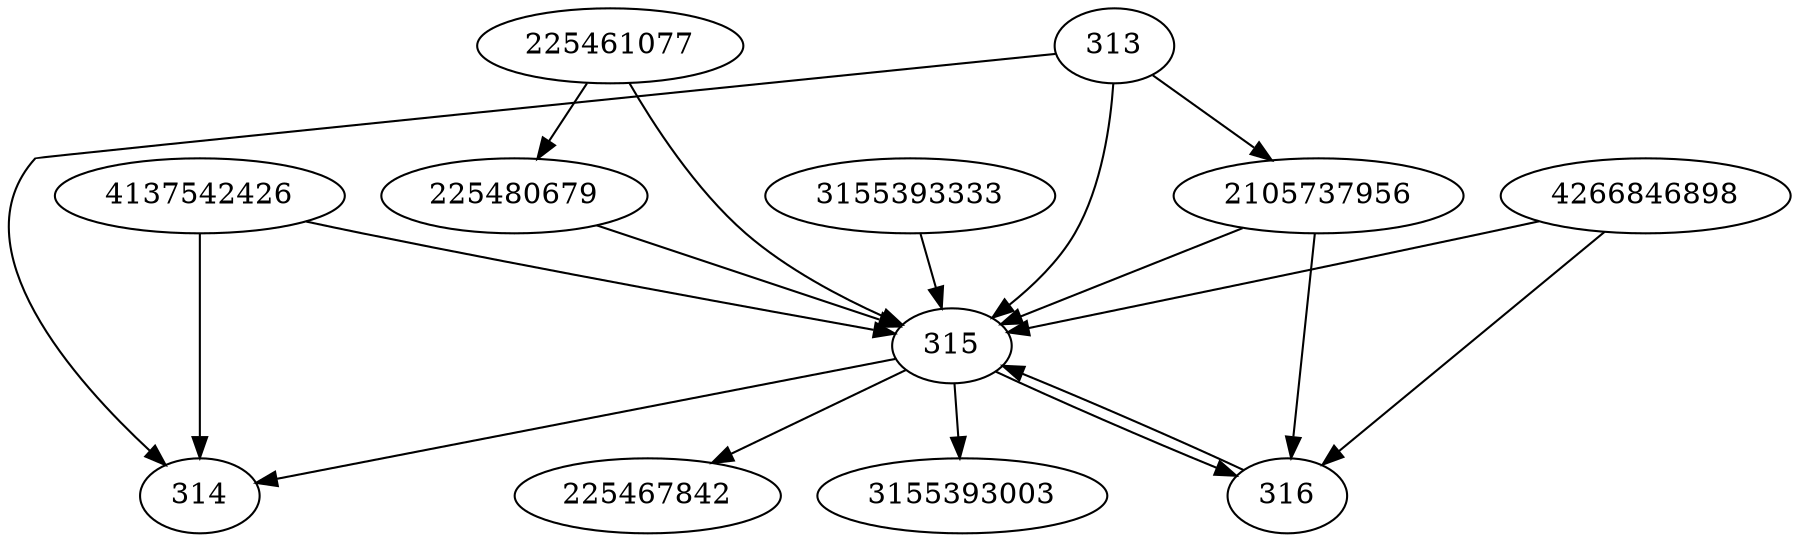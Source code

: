 strict digraph  {
225467842;
2105737956;
225480679;
3155393003;
315;
4266846898;
225461077;
3155393333;
313;
314;
4137542426;
316;
2105737956 -> 315;
2105737956 -> 316;
225480679 -> 315;
315 -> 316;
315 -> 225467842;
315 -> 314;
315 -> 3155393003;
4266846898 -> 315;
4266846898 -> 316;
225461077 -> 315;
225461077 -> 225480679;
3155393333 -> 315;
313 -> 2105737956;
313 -> 314;
313 -> 315;
4137542426 -> 314;
4137542426 -> 315;
316 -> 315;
}
